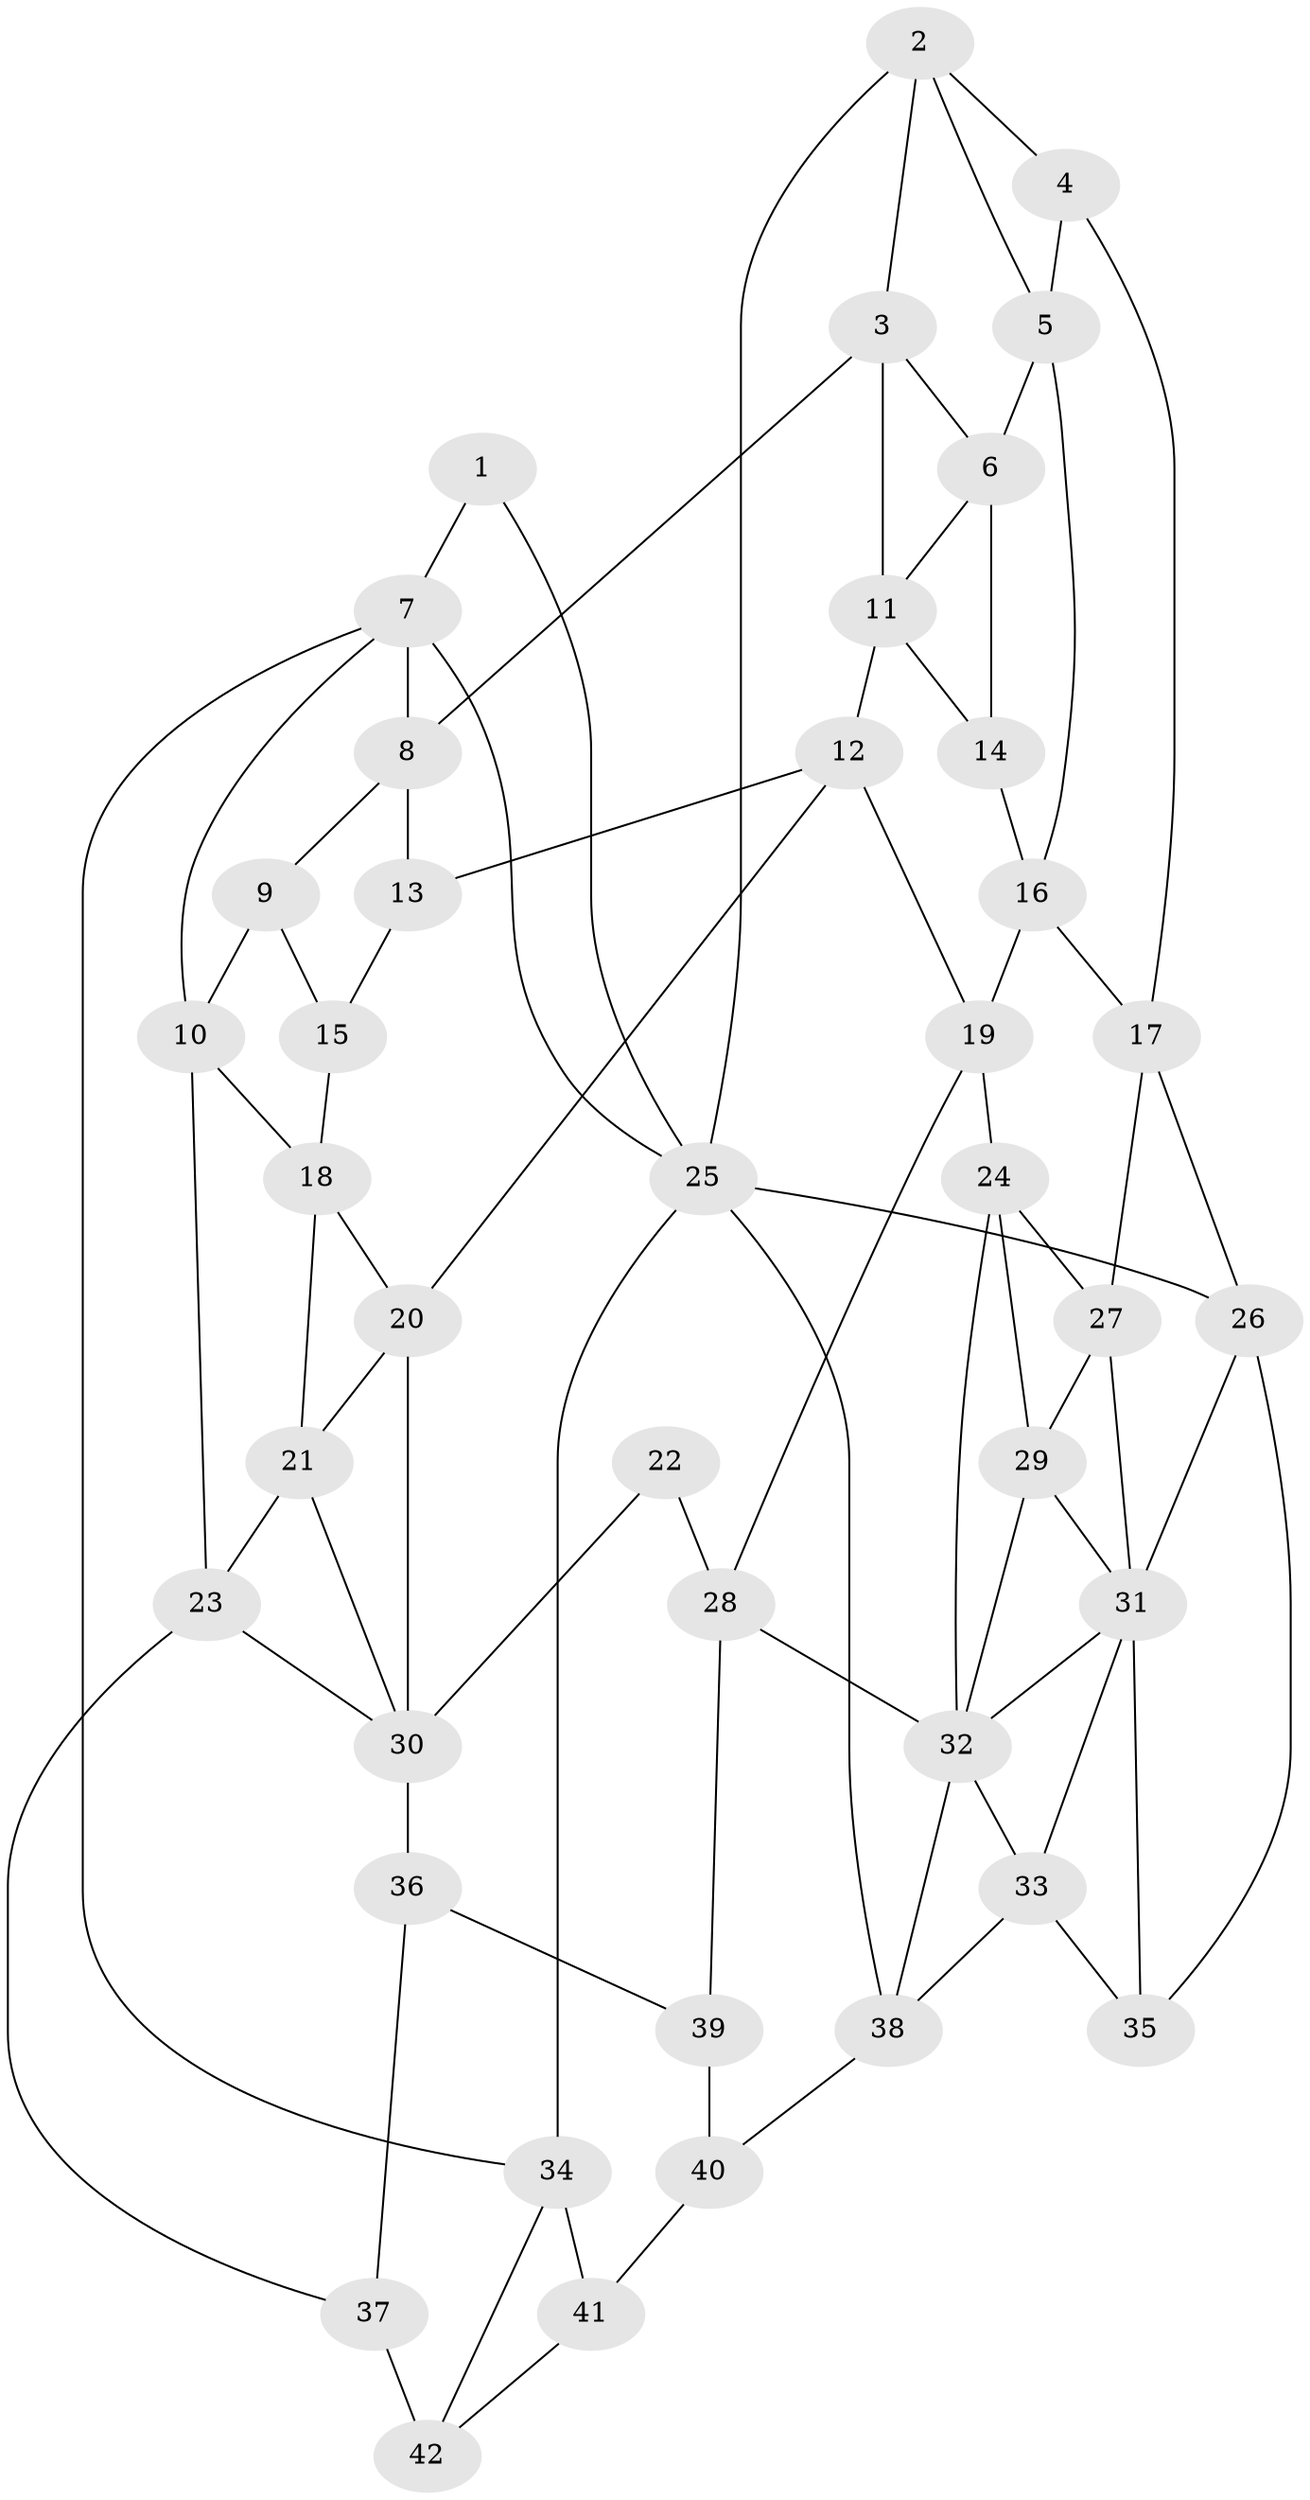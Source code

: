 // original degree distribution, {3: 0.023809523809523808, 5: 0.5714285714285714, 4: 0.21428571428571427, 6: 0.19047619047619047}
// Generated by graph-tools (version 1.1) at 2025/27/03/09/25 03:27:14]
// undirected, 42 vertices, 80 edges
graph export_dot {
graph [start="1"]
  node [color=gray90,style=filled];
  1;
  2;
  3;
  4;
  5;
  6;
  7;
  8;
  9;
  10;
  11;
  12;
  13;
  14;
  15;
  16;
  17;
  18;
  19;
  20;
  21;
  22;
  23;
  24;
  25;
  26;
  27;
  28;
  29;
  30;
  31;
  32;
  33;
  34;
  35;
  36;
  37;
  38;
  39;
  40;
  41;
  42;
  1 -- 7 [weight=1.0];
  1 -- 25 [weight=1.0];
  2 -- 3 [weight=1.0];
  2 -- 4 [weight=1.0];
  2 -- 5 [weight=1.0];
  2 -- 25 [weight=1.0];
  3 -- 6 [weight=1.0];
  3 -- 8 [weight=1.0];
  3 -- 11 [weight=1.0];
  4 -- 5 [weight=1.0];
  4 -- 17 [weight=1.0];
  5 -- 6 [weight=1.0];
  5 -- 16 [weight=1.0];
  6 -- 11 [weight=1.0];
  6 -- 14 [weight=1.0];
  7 -- 8 [weight=1.0];
  7 -- 10 [weight=1.0];
  7 -- 25 [weight=1.0];
  7 -- 34 [weight=1.0];
  8 -- 9 [weight=1.0];
  8 -- 13 [weight=1.0];
  9 -- 10 [weight=1.0];
  9 -- 15 [weight=2.0];
  10 -- 18 [weight=1.0];
  10 -- 23 [weight=1.0];
  11 -- 12 [weight=1.0];
  11 -- 14 [weight=1.0];
  12 -- 13 [weight=1.0];
  12 -- 19 [weight=1.0];
  12 -- 20 [weight=1.0];
  13 -- 15 [weight=1.0];
  14 -- 16 [weight=1.0];
  15 -- 18 [weight=1.0];
  16 -- 17 [weight=1.0];
  16 -- 19 [weight=1.0];
  17 -- 26 [weight=1.0];
  17 -- 27 [weight=1.0];
  18 -- 20 [weight=1.0];
  18 -- 21 [weight=1.0];
  19 -- 24 [weight=1.0];
  19 -- 28 [weight=1.0];
  20 -- 21 [weight=1.0];
  20 -- 30 [weight=1.0];
  21 -- 23 [weight=1.0];
  21 -- 30 [weight=1.0];
  22 -- 28 [weight=1.0];
  22 -- 30 [weight=2.0];
  23 -- 30 [weight=1.0];
  23 -- 37 [weight=1.0];
  24 -- 27 [weight=1.0];
  24 -- 29 [weight=1.0];
  24 -- 32 [weight=1.0];
  25 -- 26 [weight=1.0];
  25 -- 34 [weight=1.0];
  25 -- 38 [weight=1.0];
  26 -- 31 [weight=1.0];
  26 -- 35 [weight=1.0];
  27 -- 29 [weight=1.0];
  27 -- 31 [weight=1.0];
  28 -- 32 [weight=1.0];
  28 -- 39 [weight=1.0];
  29 -- 31 [weight=1.0];
  29 -- 32 [weight=1.0];
  30 -- 36 [weight=1.0];
  31 -- 32 [weight=1.0];
  31 -- 33 [weight=1.0];
  31 -- 35 [weight=1.0];
  32 -- 33 [weight=1.0];
  32 -- 38 [weight=1.0];
  33 -- 35 [weight=1.0];
  33 -- 38 [weight=1.0];
  34 -- 41 [weight=2.0];
  34 -- 42 [weight=1.0];
  36 -- 37 [weight=1.0];
  36 -- 39 [weight=1.0];
  37 -- 42 [weight=2.0];
  38 -- 40 [weight=1.0];
  39 -- 40 [weight=2.0];
  40 -- 41 [weight=1.0];
  41 -- 42 [weight=1.0];
}
